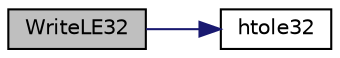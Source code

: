 digraph "WriteLE32"
{
  edge [fontname="Helvetica",fontsize="10",labelfontname="Helvetica",labelfontsize="10"];
  node [fontname="Helvetica",fontsize="10",shape=record];
  rankdir="LR";
  Node110 [label="WriteLE32",height=0.2,width=0.4,color="black", fillcolor="grey75", style="filled", fontcolor="black"];
  Node110 -> Node111 [color="midnightblue",fontsize="10",style="solid",fontname="Helvetica"];
  Node111 [label="htole32",height=0.2,width=0.4,color="black", fillcolor="white", style="filled",URL="$d1/d84/endian_8h.html#abab10181b2a9a38233ca246e1a653b5e"];
}
